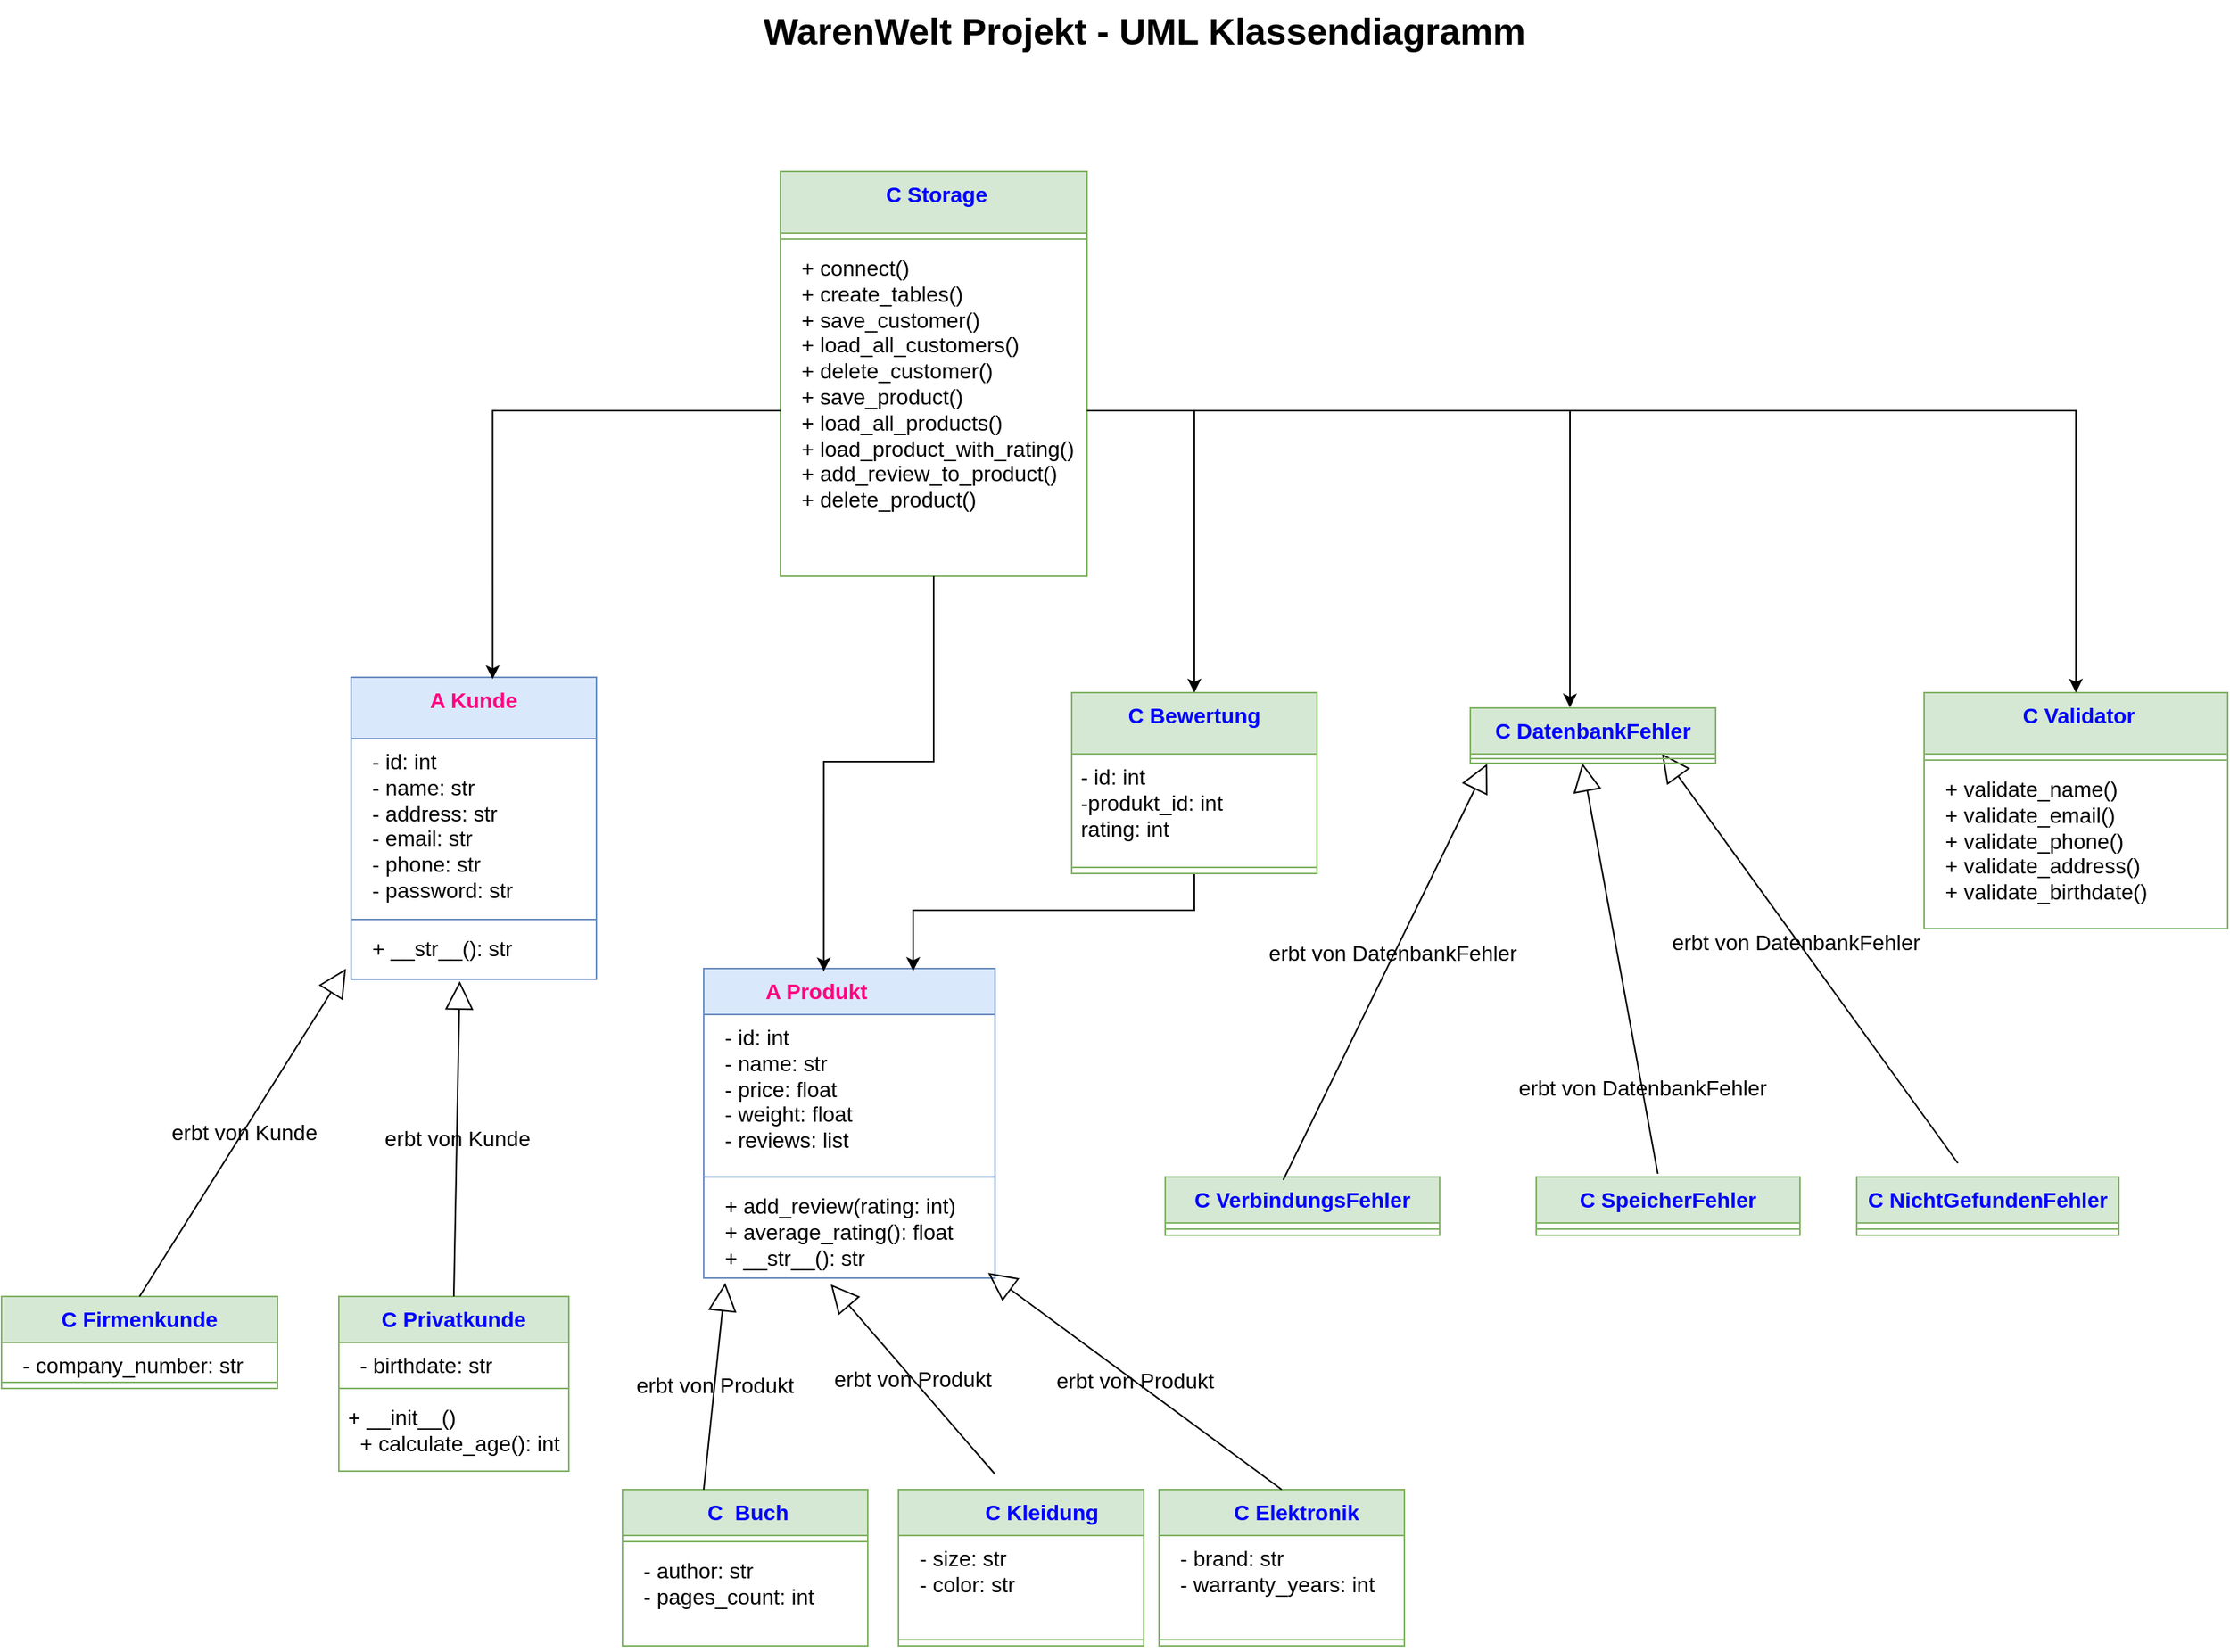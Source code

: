 <mxfile version="26.0.4">
  <diagram name="Seite-1" id="jaLtOh2rslkZxp4Z_eWY">
    <mxGraphModel dx="3267" dy="2576" grid="1" gridSize="11" guides="1" tooltips="1" connect="1" arrows="1" fold="1" page="1" pageScale="1" pageWidth="827" pageHeight="1169" math="0" shadow="0">
      <root>
        <mxCell id="0" />
        <mxCell id="1" parent="0" />
        <mxCell id="_clOjf9mLVIMs-kXcxby-6" value="&lt;font style=&quot;color: rgb(255, 0, 128);&quot;&gt;&lt;font style=&quot;&quot;&gt;A &lt;/font&gt;Kunde           &lt;/font&gt;" style="swimlane;fontStyle=1;align=center;verticalAlign=top;childLayout=stackLayout;horizontal=1;startSize=40;horizontalStack=0;resizeParent=1;resizeParentMax=0;resizeLast=0;collapsible=1;marginBottom=0;whiteSpace=wrap;html=1;fontSize=14;labelBackgroundColor=none;fillColor=#dae8fc;strokeColor=#6c8ebf;" parent="1" vertex="1">
          <mxGeometry x="140" y="90" width="160" height="197" as="geometry">
            <mxRectangle x="200" y="120" width="80" height="30" as="alternateBounds" />
          </mxGeometry>
        </mxCell>
        <mxCell id="_clOjf9mLVIMs-kXcxby-7" value="&lt;div&gt;&amp;nbsp; - id: int&lt;/div&gt;&lt;div&gt;&amp;nbsp; - name: str&lt;/div&gt;&lt;div&gt;&amp;nbsp; - address: str&lt;/div&gt;&lt;div&gt;&amp;nbsp; - email: str&lt;/div&gt;&lt;div&gt;&amp;nbsp; - phone: str&lt;/div&gt;&lt;div&gt;&amp;nbsp; - password: str&lt;/div&gt;" style="text;strokeColor=none;fillColor=none;align=left;verticalAlign=top;spacingLeft=4;spacingRight=4;overflow=hidden;rotatable=0;points=[[0,0.5],[1,0.5]];portConstraint=eastwest;whiteSpace=wrap;html=1;fontSize=14;labelBackgroundColor=none;" parent="_clOjf9mLVIMs-kXcxby-6" vertex="1">
          <mxGeometry y="40" width="160" height="114" as="geometry" />
        </mxCell>
        <mxCell id="_clOjf9mLVIMs-kXcxby-8" value="" style="line;strokeWidth=1;fillColor=none;align=left;verticalAlign=middle;spacingTop=-1;spacingLeft=3;spacingRight=3;rotatable=0;labelPosition=right;points=[];portConstraint=eastwest;strokeColor=inherit;fontSize=14;labelBackgroundColor=none;" parent="_clOjf9mLVIMs-kXcxby-6" vertex="1">
          <mxGeometry y="154" width="160" height="8" as="geometry" />
        </mxCell>
        <mxCell id="_clOjf9mLVIMs-kXcxby-9" value="&lt;div&gt;&lt;span style=&quot;background-color: transparent; color: light-dark(rgb(0, 0, 0), rgb(255, 255, 255));&quot;&gt;&amp;nbsp; + __str__(): str&amp;nbsp;&amp;nbsp;&lt;/span&gt;&lt;br&gt;&lt;/div&gt;" style="text;strokeColor=none;fillColor=none;align=left;verticalAlign=top;spacingLeft=4;spacingRight=4;overflow=hidden;rotatable=0;points=[[0,0.5],[1,0.5]];portConstraint=eastwest;whiteSpace=wrap;html=1;fontSize=14;labelBackgroundColor=none;" parent="_clOjf9mLVIMs-kXcxby-6" vertex="1">
          <mxGeometry y="162" width="160" height="35" as="geometry" />
        </mxCell>
        <mxCell id="_clOjf9mLVIMs-kXcxby-10" value="&lt;span class=&quot;hljs-keyword&quot;&gt;&lt;font style=&quot;color: rgb(0, 0, 255);&quot;&gt;&amp;nbsp;&lt;font style=&quot;&quot;&gt;C&lt;/font&gt; Validator&lt;/font&gt;&lt;/span&gt;" style="swimlane;fontStyle=1;align=center;verticalAlign=top;childLayout=stackLayout;horizontal=1;startSize=40;horizontalStack=0;resizeParent=1;resizeParentMax=0;resizeLast=0;collapsible=1;marginBottom=0;whiteSpace=wrap;html=1;fontSize=14;labelBackgroundColor=none;fillColor=#d5e8d4;strokeColor=#82b366;" parent="1" vertex="1">
          <mxGeometry x="1166" y="100" width="198" height="154" as="geometry" />
        </mxCell>
        <mxCell id="_clOjf9mLVIMs-kXcxby-12" value="" style="line;strokeWidth=1;fillColor=none;align=left;verticalAlign=middle;spacingTop=-1;spacingLeft=3;spacingRight=3;rotatable=0;labelPosition=right;points=[];portConstraint=eastwest;strokeColor=inherit;fontSize=14;labelBackgroundColor=none;" parent="_clOjf9mLVIMs-kXcxby-10" vertex="1">
          <mxGeometry y="40" width="198" height="8" as="geometry" />
        </mxCell>
        <mxCell id="_clOjf9mLVIMs-kXcxby-13" value="&lt;div&gt;&amp;nbsp; + validate_name()&lt;/div&gt;&lt;div&gt;&amp;nbsp; + validate_email()&lt;/div&gt;&lt;div&gt;&amp;nbsp; + validate_phone()&lt;/div&gt;&lt;div&gt;&amp;nbsp; + validate_address()&lt;/div&gt;&lt;div&gt;&amp;nbsp; + validate_birthdate()&lt;/div&gt;" style="text;strokeColor=none;fillColor=none;align=left;verticalAlign=top;spacingLeft=4;spacingRight=4;overflow=hidden;rotatable=0;points=[[0,0.5],[1,0.5]];portConstraint=eastwest;whiteSpace=wrap;html=1;fontSize=14;labelBackgroundColor=none;" parent="_clOjf9mLVIMs-kXcxby-10" vertex="1">
          <mxGeometry y="48" width="198" height="106" as="geometry" />
        </mxCell>
        <mxCell id="_clOjf9mLVIMs-kXcxby-14" value="&lt;font style=&quot;color: rgb(0, 0, 255);&quot;&gt;&lt;font style=&quot;&quot;&gt;C &lt;/font&gt;Privatkunde&lt;/font&gt;" style="swimlane;fontStyle=1;align=center;verticalAlign=top;childLayout=stackLayout;horizontal=1;startSize=30;horizontalStack=0;resizeParent=1;resizeParentMax=0;resizeLast=0;collapsible=1;marginBottom=0;whiteSpace=wrap;html=1;fontSize=14;labelBackgroundColor=none;fillColor=#d5e8d4;strokeColor=#82b366;" parent="1" vertex="1">
          <mxGeometry x="132" y="494" width="150" height="114" as="geometry" />
        </mxCell>
        <mxCell id="_clOjf9mLVIMs-kXcxby-15" value="&lt;div&gt;&amp;nbsp; - birthdate: str&lt;br&gt;&lt;/div&gt;" style="text;strokeColor=none;fillColor=none;align=left;verticalAlign=top;spacingLeft=4;spacingRight=4;overflow=hidden;rotatable=0;points=[[0,0.5],[1,0.5]];portConstraint=eastwest;whiteSpace=wrap;html=1;fontSize=14;labelBackgroundColor=none;" parent="_clOjf9mLVIMs-kXcxby-14" vertex="1">
          <mxGeometry y="30" width="150" height="26" as="geometry" />
        </mxCell>
        <mxCell id="_clOjf9mLVIMs-kXcxby-16" value="" style="line;strokeWidth=1;fillColor=none;align=left;verticalAlign=middle;spacingTop=-1;spacingLeft=3;spacingRight=3;rotatable=0;labelPosition=right;points=[];portConstraint=eastwest;strokeColor=inherit;fontSize=14;labelBackgroundColor=none;" parent="_clOjf9mLVIMs-kXcxby-14" vertex="1">
          <mxGeometry y="56" width="150" height="8" as="geometry" />
        </mxCell>
        <mxCell id="_clOjf9mLVIMs-kXcxby-17" value="&lt;div&gt;+ __init__()&lt;/div&gt;&lt;div&gt;&amp;nbsp; + calculate_age(): int&lt;br&gt;&lt;/div&gt;" style="text;strokeColor=none;fillColor=none;align=left;verticalAlign=top;spacingLeft=4;spacingRight=4;overflow=hidden;rotatable=0;points=[[0,0.5],[1,0.5]];portConstraint=eastwest;whiteSpace=wrap;html=1;fontSize=14;labelBackgroundColor=none;" parent="_clOjf9mLVIMs-kXcxby-14" vertex="1">
          <mxGeometry y="64" width="150" height="50" as="geometry" />
        </mxCell>
        <mxCell id="_clOjf9mLVIMs-kXcxby-27" value="&lt;div&gt;&lt;div&gt;erbt von Kunde&lt;/div&gt;&lt;/div&gt;" style="endArrow=block;endSize=16;endFill=0;html=1;rounded=0;align=center;verticalAlign=middle;fontFamily=Helvetica;fontSize=14;fontColor=default;labelBackgroundColor=none;entryX=0.443;entryY=1.037;entryDx=0;entryDy=0;entryPerimeter=0;exitX=0.5;exitY=0;exitDx=0;exitDy=0;" parent="1" edge="1" target="_clOjf9mLVIMs-kXcxby-9" source="_clOjf9mLVIMs-kXcxby-14">
          <mxGeometry x="-0.001" width="160" relative="1" as="geometry">
            <mxPoint x="922.92" y="430" as="sourcePoint" />
            <mxPoint x="820.0" y="587.1" as="targetPoint" />
            <mxPoint as="offset" />
          </mxGeometry>
        </mxCell>
        <mxCell id="_clOjf9mLVIMs-kXcxby-29" value="&lt;div&gt;&lt;font style=&quot;color: rgb(0, 0, 255);&quot;&gt;&lt;font style=&quot;&quot;&gt;C &lt;/font&gt;Firmenkunde&lt;/font&gt;&lt;br&gt;&lt;/div&gt;" style="swimlane;fontStyle=1;align=center;verticalAlign=top;childLayout=stackLayout;horizontal=1;startSize=30;horizontalStack=0;resizeParent=1;resizeParentMax=0;resizeLast=0;collapsible=1;marginBottom=0;whiteSpace=wrap;html=1;fontFamily=Helvetica;fontSize=14;labelBackgroundColor=none;fillColor=#d5e8d4;strokeColor=#82b366;" parent="1" vertex="1">
          <mxGeometry x="-88" y="494" width="180" height="60" as="geometry" />
        </mxCell>
        <mxCell id="_clOjf9mLVIMs-kXcxby-30" value="&lt;div&gt;&amp;nbsp; - company_number: str&lt;br&gt;&lt;/div&gt;" style="text;strokeColor=none;fillColor=none;align=left;verticalAlign=top;spacingLeft=4;spacingRight=4;overflow=hidden;rotatable=0;points=[[0,0.5],[1,0.5]];portConstraint=eastwest;whiteSpace=wrap;html=1;fontFamily=Helvetica;fontSize=14;fontColor=default;labelBackgroundColor=none;" parent="_clOjf9mLVIMs-kXcxby-29" vertex="1">
          <mxGeometry y="30" width="180" height="22" as="geometry" />
        </mxCell>
        <mxCell id="_clOjf9mLVIMs-kXcxby-31" value="" style="line;strokeWidth=1;fillColor=none;align=left;verticalAlign=middle;spacingTop=-1;spacingLeft=3;spacingRight=3;rotatable=0;labelPosition=right;points=[];portConstraint=eastwest;strokeColor=inherit;fontFamily=Helvetica;fontSize=14;fontColor=default;labelBackgroundColor=none;" parent="_clOjf9mLVIMs-kXcxby-29" vertex="1">
          <mxGeometry y="52" width="180" height="8" as="geometry" />
        </mxCell>
        <mxCell id="_clOjf9mLVIMs-kXcxby-33" value="&lt;div&gt;erbt von Kunde&lt;/div&gt;" style="endArrow=block;endSize=16;endFill=0;html=1;rounded=0;align=center;verticalAlign=middle;fontFamily=Helvetica;fontSize=14;fontColor=default;labelBackgroundColor=none;exitX=0.5;exitY=0;exitDx=0;exitDy=0;entryX=-0.021;entryY=0.802;entryDx=0;entryDy=0;entryPerimeter=0;" parent="1" source="_clOjf9mLVIMs-kXcxby-29" target="_clOjf9mLVIMs-kXcxby-9" edge="1">
          <mxGeometry x="0.005" width="160" relative="1" as="geometry">
            <mxPoint x="180" y="230" as="sourcePoint" />
            <mxPoint x="340" y="230" as="targetPoint" />
            <mxPoint as="offset" />
          </mxGeometry>
        </mxCell>
        <mxCell id="6a3v4NWOryUX1H5BJ2pP-5" value="&lt;font style=&quot;color: rgb(255, 0, 128);&quot;&gt;&lt;font&gt;A &lt;/font&gt;Produkt&amp;nbsp; &amp;nbsp; &amp;nbsp; &amp;nbsp; &amp;nbsp; &amp;nbsp;&lt;/font&gt;" style="swimlane;fontStyle=1;align=center;verticalAlign=top;childLayout=stackLayout;horizontal=1;startSize=30;horizontalStack=0;resizeParent=1;resizeParentMax=0;resizeLast=0;collapsible=1;marginBottom=0;whiteSpace=wrap;html=1;fontSize=14;labelBackgroundColor=none;fillColor=#dae8fc;strokeColor=#6c8ebf;" parent="1" vertex="1">
          <mxGeometry x="370" y="280" width="190" height="202" as="geometry" />
        </mxCell>
        <mxCell id="6a3v4NWOryUX1H5BJ2pP-6" value="&lt;div&gt;&amp;nbsp; - id: int&lt;/div&gt;&lt;div&gt;&amp;nbsp; - name: str&lt;/div&gt;&lt;div&gt;&amp;nbsp; - price: float&lt;/div&gt;&lt;div&gt;&amp;nbsp; - weight: float&lt;/div&gt;&lt;div&gt;&amp;nbsp; - reviews: list&lt;/div&gt;" style="text;strokeColor=none;fillColor=none;align=left;verticalAlign=top;spacingLeft=4;spacingRight=4;overflow=hidden;rotatable=0;points=[[0,0.5],[1,0.5]];portConstraint=eastwest;whiteSpace=wrap;html=1;fontSize=14;labelBackgroundColor=none;" parent="6a3v4NWOryUX1H5BJ2pP-5" vertex="1">
          <mxGeometry y="30" width="190" height="102" as="geometry" />
        </mxCell>
        <mxCell id="6a3v4NWOryUX1H5BJ2pP-7" value="" style="line;strokeWidth=1;fillColor=none;align=left;verticalAlign=middle;spacingTop=-1;spacingLeft=3;spacingRight=3;rotatable=0;labelPosition=right;points=[];portConstraint=eastwest;strokeColor=inherit;fontSize=14;labelBackgroundColor=none;" parent="6a3v4NWOryUX1H5BJ2pP-5" vertex="1">
          <mxGeometry y="132" width="190" height="8" as="geometry" />
        </mxCell>
        <mxCell id="6a3v4NWOryUX1H5BJ2pP-8" value="&lt;div&gt;&lt;div&gt;&amp;nbsp; + add_review(rating: int)&lt;/div&gt;&lt;div&gt;&amp;nbsp; + average_rating(): float&lt;/div&gt;&lt;div&gt;&amp;nbsp; + __str__(): str&lt;/div&gt;&lt;/div&gt;" style="text;strokeColor=none;fillColor=none;align=left;verticalAlign=top;spacingLeft=4;spacingRight=4;overflow=hidden;rotatable=0;points=[[0,0.5],[1,0.5]];portConstraint=eastwest;whiteSpace=wrap;html=1;fontSize=14;labelBackgroundColor=none;" parent="6a3v4NWOryUX1H5BJ2pP-5" vertex="1">
          <mxGeometry y="140" width="190" height="62" as="geometry" />
        </mxCell>
        <mxCell id="6a3v4NWOryUX1H5BJ2pP-9" value="&lt;font style=&quot;color: rgb(0, 0, 255);&quot;&gt;&amp;nbsp; &amp;nbsp; &amp;nbsp; &amp;nbsp; &amp;nbsp; &amp;nbsp; &lt;font&gt;C &lt;/font&gt;Elektronik&amp;nbsp; &amp;nbsp; &amp;nbsp; &amp;nbsp; &amp;nbsp; &amp;nbsp; &amp;nbsp; &amp;nbsp;&amp;nbsp;&lt;/font&gt;" style="swimlane;fontStyle=1;align=center;verticalAlign=top;childLayout=stackLayout;horizontal=1;startSize=30;horizontalStack=0;resizeParent=1;resizeParentMax=0;resizeLast=0;collapsible=1;marginBottom=0;whiteSpace=wrap;html=1;fontSize=14;labelBackgroundColor=none;fillColor=#d5e8d4;strokeColor=#82b366;" parent="1" vertex="1">
          <mxGeometry x="667" y="620" width="160" height="102" as="geometry" />
        </mxCell>
        <mxCell id="6a3v4NWOryUX1H5BJ2pP-10" value="&lt;div&gt;&lt;div&gt;&amp;nbsp; - brand: str&lt;/div&gt;&lt;div&gt;&amp;nbsp; - warranty_years: int&lt;/div&gt;&lt;/div&gt;" style="text;strokeColor=none;fillColor=none;align=left;verticalAlign=top;spacingLeft=4;spacingRight=4;overflow=hidden;rotatable=0;points=[[0,0.5],[1,0.5]];portConstraint=eastwest;whiteSpace=wrap;html=1;fontSize=14;labelBackgroundColor=none;" parent="6a3v4NWOryUX1H5BJ2pP-9" vertex="1">
          <mxGeometry y="30" width="160" height="64" as="geometry" />
        </mxCell>
        <mxCell id="6a3v4NWOryUX1H5BJ2pP-11" value="" style="line;strokeWidth=1;fillColor=none;align=left;verticalAlign=middle;spacingTop=-1;spacingLeft=3;spacingRight=3;rotatable=0;labelPosition=right;points=[];portConstraint=eastwest;strokeColor=inherit;fontSize=14;labelBackgroundColor=none;" parent="6a3v4NWOryUX1H5BJ2pP-9" vertex="1">
          <mxGeometry y="94" width="160" height="8" as="geometry" />
        </mxCell>
        <mxCell id="6a3v4NWOryUX1H5BJ2pP-13" value="&lt;font style=&quot;color: rgb(0, 0, 255);&quot;&gt;&amp;nbsp; &amp;nbsp; &amp;nbsp; &amp;nbsp; &amp;nbsp; &amp;nbsp; &amp;nbsp; &lt;font&gt;C &lt;/font&gt;Kleidung&amp;nbsp; &amp;nbsp; &amp;nbsp; &amp;nbsp; &amp;nbsp; &amp;nbsp; &amp;nbsp; &amp;nbsp; &amp;nbsp;&amp;nbsp;&lt;/font&gt;" style="swimlane;fontStyle=1;align=center;verticalAlign=top;childLayout=stackLayout;horizontal=1;startSize=30;horizontalStack=0;resizeParent=1;resizeParentMax=0;resizeLast=0;collapsible=1;marginBottom=0;whiteSpace=wrap;html=1;fontSize=14;labelBackgroundColor=none;fillColor=#d5e8d4;strokeColor=#82b366;" parent="1" vertex="1">
          <mxGeometry x="497" y="620" width="160" height="102" as="geometry" />
        </mxCell>
        <mxCell id="6a3v4NWOryUX1H5BJ2pP-14" value="&lt;div&gt;&lt;div&gt;&amp;nbsp; - size: str&lt;/div&gt;&lt;div&gt;&amp;nbsp; - color: str&lt;/div&gt;&lt;/div&gt;" style="text;strokeColor=none;fillColor=none;align=left;verticalAlign=top;spacingLeft=4;spacingRight=4;overflow=hidden;rotatable=0;points=[[0,0.5],[1,0.5]];portConstraint=eastwest;whiteSpace=wrap;html=1;fontSize=14;labelBackgroundColor=none;" parent="6a3v4NWOryUX1H5BJ2pP-13" vertex="1">
          <mxGeometry y="30" width="160" height="64" as="geometry" />
        </mxCell>
        <mxCell id="6a3v4NWOryUX1H5BJ2pP-15" value="" style="line;strokeWidth=1;fillColor=none;align=left;verticalAlign=middle;spacingTop=-1;spacingLeft=3;spacingRight=3;rotatable=0;labelPosition=right;points=[];portConstraint=eastwest;strokeColor=inherit;fontSize=14;labelBackgroundColor=none;" parent="6a3v4NWOryUX1H5BJ2pP-13" vertex="1">
          <mxGeometry y="94" width="160" height="8" as="geometry" />
        </mxCell>
        <mxCell id="6a3v4NWOryUX1H5BJ2pP-17" value="&lt;font style=&quot;color: rgb(0, 0, 255);&quot;&gt;&amp;nbsp; &amp;nbsp; &amp;nbsp; &amp;nbsp; &amp;nbsp; &amp;nbsp; &amp;nbsp; &lt;font&gt;C&amp;nbsp; &lt;/font&gt;Buch&amp;nbsp; &amp;nbsp; &amp;nbsp; &amp;nbsp; &amp;nbsp; &amp;nbsp; &amp;nbsp; &amp;nbsp; &amp;nbsp; &amp;nbsp; &amp;nbsp;&amp;nbsp;&lt;/font&gt;" style="swimlane;fontStyle=1;align=center;verticalAlign=top;childLayout=stackLayout;horizontal=1;startSize=30;horizontalStack=0;resizeParent=1;resizeParentMax=0;resizeLast=0;collapsible=1;marginBottom=0;whiteSpace=wrap;html=1;fontSize=14;labelBackgroundColor=none;fillColor=#d5e8d4;strokeColor=#82b366;" parent="1" vertex="1">
          <mxGeometry x="317" y="620" width="160" height="102" as="geometry" />
        </mxCell>
        <mxCell id="6a3v4NWOryUX1H5BJ2pP-19" value="" style="line;strokeWidth=1;fillColor=none;align=left;verticalAlign=middle;spacingTop=-1;spacingLeft=3;spacingRight=3;rotatable=0;labelPosition=right;points=[];portConstraint=eastwest;strokeColor=inherit;fontSize=14;labelBackgroundColor=none;" parent="6a3v4NWOryUX1H5BJ2pP-17" vertex="1">
          <mxGeometry y="30" width="160" height="8" as="geometry" />
        </mxCell>
        <mxCell id="6a3v4NWOryUX1H5BJ2pP-18" value="&lt;div&gt;&lt;div&gt;&amp;nbsp; - author: str&lt;/div&gt;&lt;div&gt;&amp;nbsp; - pages_count: int&lt;/div&gt;&lt;/div&gt;" style="text;strokeColor=none;fillColor=none;align=left;verticalAlign=top;spacingLeft=4;spacingRight=4;overflow=hidden;rotatable=0;points=[[0,0.5],[1,0.5]];portConstraint=eastwest;whiteSpace=wrap;html=1;fontSize=14;labelBackgroundColor=none;" parent="6a3v4NWOryUX1H5BJ2pP-17" vertex="1">
          <mxGeometry y="38" width="160" height="64" as="geometry" />
        </mxCell>
        <mxCell id="6a3v4NWOryUX1H5BJ2pP-22" value="&lt;div&gt;erbt von Produkt&lt;/div&gt;" style="endArrow=block;endSize=16;endFill=0;html=1;rounded=0;align=center;verticalAlign=middle;fontFamily=Helvetica;fontSize=14;fontColor=default;labelBackgroundColor=none;entryX=0.976;entryY=0.945;entryDx=0;entryDy=0;entryPerimeter=0;exitX=0.5;exitY=0;exitDx=0;exitDy=0;" parent="1" target="6a3v4NWOryUX1H5BJ2pP-8" edge="1" source="6a3v4NWOryUX1H5BJ2pP-9">
          <mxGeometry x="0.005" width="160" relative="1" as="geometry">
            <mxPoint x="730" y="600" as="sourcePoint" />
            <mxPoint x="625.82" y="490" as="targetPoint" />
            <mxPoint as="offset" />
          </mxGeometry>
        </mxCell>
        <mxCell id="6a3v4NWOryUX1H5BJ2pP-23" value="&lt;div&gt;erbt von Produkt&lt;/div&gt;" style="endArrow=block;endSize=16;endFill=0;html=1;rounded=0;align=center;verticalAlign=middle;fontFamily=Helvetica;fontSize=14;fontColor=default;labelBackgroundColor=none;entryX=0.436;entryY=1.066;entryDx=0;entryDy=0;entryPerimeter=0;" parent="1" target="6a3v4NWOryUX1H5BJ2pP-8" edge="1">
          <mxGeometry x="0.005" width="160" relative="1" as="geometry">
            <mxPoint x="560" y="610" as="sourcePoint" />
            <mxPoint x="520" y="490.0" as="targetPoint" />
            <mxPoint as="offset" />
          </mxGeometry>
        </mxCell>
        <mxCell id="rJgk5nFSb8xyKTiPC_Zn-8" value="" style="endArrow=block;endSize=16;endFill=0;html=1;rounded=0;entryX=0.781;entryY=-0.039;entryDx=0;entryDy=0;entryPerimeter=0;fontSize=14;labelBackgroundColor=none;" parent="1" target="gWbtYYOCCa37OpY_L-de-12" edge="1">
          <mxGeometry x="-0.002" width="160" relative="1" as="geometry">
            <mxPoint x="1188" y="407" as="sourcePoint" />
            <mxPoint x="1000.0" y="201.996" as="targetPoint" />
            <mxPoint as="offset" />
          </mxGeometry>
        </mxCell>
        <mxCell id="gWbtYYOCCa37OpY_L-de-31" value="erbt von DatenbankFehler" style="edgeLabel;html=1;align=center;verticalAlign=middle;resizable=0;points=[];fontSize=14;labelBackgroundColor=none;" vertex="1" connectable="0" parent="rJgk5nFSb8xyKTiPC_Zn-8">
          <mxGeometry x="0.088" y="2" relative="1" as="geometry">
            <mxPoint as="offset" />
          </mxGeometry>
        </mxCell>
        <mxCell id="gWbtYYOCCa37OpY_L-de-1" value="&lt;font style=&quot;color: rgb(0, 0, 255);&quot;&gt;&amp;nbsp;&lt;font&gt;C &lt;/font&gt;Storage&lt;/font&gt;" style="swimlane;fontStyle=1;align=center;verticalAlign=top;childLayout=stackLayout;horizontal=1;startSize=40;horizontalStack=0;resizeParent=1;resizeParentMax=0;resizeLast=0;collapsible=1;marginBottom=0;whiteSpace=wrap;html=1;fontSize=14;labelBackgroundColor=none;fillColor=#d5e8d4;strokeColor=#82b366;" vertex="1" parent="1">
          <mxGeometry x="420" y="-240" width="200" height="264" as="geometry" />
        </mxCell>
        <mxCell id="gWbtYYOCCa37OpY_L-de-3" value="" style="line;strokeWidth=1;fillColor=none;align=left;verticalAlign=middle;spacingTop=-1;spacingLeft=3;spacingRight=3;rotatable=0;labelPosition=right;points=[];portConstraint=eastwest;strokeColor=inherit;fontSize=14;labelBackgroundColor=none;" vertex="1" parent="gWbtYYOCCa37OpY_L-de-1">
          <mxGeometry y="40" width="200" height="8" as="geometry" />
        </mxCell>
        <mxCell id="gWbtYYOCCa37OpY_L-de-4" value="&lt;div&gt;&amp;nbsp; + connect()&lt;/div&gt;&lt;div&gt;&amp;nbsp; + create_tables()&lt;/div&gt;&lt;div&gt;&amp;nbsp; + save_customer()&lt;/div&gt;&lt;div&gt;&amp;nbsp; + load_all_customers()&lt;/div&gt;&lt;div&gt;&amp;nbsp; + delete_customer()&lt;/div&gt;&lt;div&gt;&amp;nbsp; + save_product()&lt;/div&gt;&lt;div&gt;&amp;nbsp; + load_all_products()&lt;/div&gt;&lt;div&gt;&amp;nbsp; + load_product_with_rating()&lt;/div&gt;&lt;div&gt;&amp;nbsp; + add_review_to_product()&lt;/div&gt;&lt;div&gt;&amp;nbsp; + delete_product()&lt;/div&gt;" style="text;strokeColor=none;fillColor=none;align=left;verticalAlign=top;spacingLeft=4;spacingRight=4;overflow=hidden;rotatable=0;points=[[0,0.5],[1,0.5]];portConstraint=eastwest;whiteSpace=wrap;html=1;fontSize=14;labelBackgroundColor=none;" vertex="1" parent="gWbtYYOCCa37OpY_L-de-1">
          <mxGeometry y="48" width="200" height="216" as="geometry" />
        </mxCell>
        <mxCell id="gWbtYYOCCa37OpY_L-de-10" value="&lt;font style=&quot;color: rgb(0, 0, 255);&quot;&gt;&lt;font&gt;C &lt;/font&gt;DatenbankFehler&lt;/font&gt;" style="swimlane;fontStyle=1;align=center;verticalAlign=top;childLayout=stackLayout;horizontal=1;startSize=30;horizontalStack=0;resizeParent=1;resizeParentMax=0;resizeLast=0;collapsible=1;marginBottom=0;whiteSpace=wrap;html=1;fontSize=14;labelBackgroundColor=none;fillColor=#d5e8d4;strokeColor=#82b366;" vertex="1" parent="1">
          <mxGeometry x="870" y="110" width="160" height="36" as="geometry" />
        </mxCell>
        <mxCell id="gWbtYYOCCa37OpY_L-de-12" value="" style="line;strokeWidth=1;fillColor=none;align=left;verticalAlign=middle;spacingTop=-1;spacingLeft=3;spacingRight=3;rotatable=0;labelPosition=right;points=[];portConstraint=eastwest;strokeColor=inherit;fontSize=14;labelBackgroundColor=none;" vertex="1" parent="gWbtYYOCCa37OpY_L-de-10">
          <mxGeometry y="30" width="160" height="6" as="geometry" />
        </mxCell>
        <mxCell id="gWbtYYOCCa37OpY_L-de-14" style="edgeStyle=orthogonalEdgeStyle;rounded=0;orthogonalLoop=1;jettySize=auto;html=1;entryX=0.577;entryY=0.006;entryDx=0;entryDy=0;entryPerimeter=0;fontSize=14;labelBackgroundColor=none;" edge="1" parent="1" source="gWbtYYOCCa37OpY_L-de-4" target="_clOjf9mLVIMs-kXcxby-6">
          <mxGeometry relative="1" as="geometry" />
        </mxCell>
        <mxCell id="gWbtYYOCCa37OpY_L-de-45" style="edgeStyle=orthogonalEdgeStyle;rounded=0;orthogonalLoop=1;jettySize=auto;html=1;entryX=0.719;entryY=0.008;entryDx=0;entryDy=0;entryPerimeter=0;" edge="1" parent="1" source="gWbtYYOCCa37OpY_L-de-15" target="6a3v4NWOryUX1H5BJ2pP-5">
          <mxGeometry relative="1" as="geometry">
            <mxPoint x="506" y="275" as="targetPoint" />
            <Array as="points">
              <mxPoint x="690" y="242" />
              <mxPoint x="507" y="242" />
            </Array>
          </mxGeometry>
        </mxCell>
        <mxCell id="gWbtYYOCCa37OpY_L-de-15" value="&lt;font style=&quot;color: rgb(0, 0, 255);&quot;&gt;&lt;font&gt;C &lt;/font&gt;Bewertung&lt;/font&gt;" style="swimlane;fontStyle=1;align=center;verticalAlign=top;childLayout=stackLayout;horizontal=1;startSize=40;horizontalStack=0;resizeParent=1;resizeParentMax=0;resizeLast=0;collapsible=1;marginBottom=0;whiteSpace=wrap;html=1;fontSize=14;labelBackgroundColor=none;fillColor=#d5e8d4;strokeColor=#82b366;" vertex="1" parent="1">
          <mxGeometry x="610" y="100" width="160" height="118" as="geometry" />
        </mxCell>
        <mxCell id="gWbtYYOCCa37OpY_L-de-16" value="- id: int&lt;div&gt;-produkt_id: int&lt;/div&gt;&lt;div&gt;rating: int&lt;/div&gt;&lt;div&gt;&lt;br&gt;&lt;/div&gt;" style="text;strokeColor=none;fillColor=none;align=left;verticalAlign=top;spacingLeft=4;spacingRight=4;overflow=hidden;rotatable=0;points=[[0,0.5],[1,0.5]];portConstraint=eastwest;whiteSpace=wrap;html=1;fontSize=14;labelBackgroundColor=none;" vertex="1" parent="gWbtYYOCCa37OpY_L-de-15">
          <mxGeometry y="40" width="160" height="70" as="geometry" />
        </mxCell>
        <mxCell id="gWbtYYOCCa37OpY_L-de-17" value="" style="line;strokeWidth=1;fillColor=none;align=left;verticalAlign=middle;spacingTop=-1;spacingLeft=3;spacingRight=3;rotatable=0;labelPosition=right;points=[];portConstraint=eastwest;strokeColor=inherit;fontSize=14;labelBackgroundColor=none;" vertex="1" parent="gWbtYYOCCa37OpY_L-de-15">
          <mxGeometry y="110" width="160" height="8" as="geometry" />
        </mxCell>
        <mxCell id="gWbtYYOCCa37OpY_L-de-22" value="&lt;font style=&quot;color: rgb(0, 0, 255);&quot;&gt;&lt;font&gt;C&lt;/font&gt; VerbindungsFehler&lt;/font&gt;" style="swimlane;fontStyle=1;align=center;verticalAlign=top;childLayout=stackLayout;horizontal=1;startSize=30;horizontalStack=0;resizeParent=1;resizeParentMax=0;resizeLast=0;collapsible=1;marginBottom=0;whiteSpace=wrap;html=1;fontSize=14;labelBackgroundColor=none;fillColor=#d5e8d4;strokeColor=#82b366;" vertex="1" parent="1">
          <mxGeometry x="671" y="416" width="179" height="38" as="geometry" />
        </mxCell>
        <mxCell id="gWbtYYOCCa37OpY_L-de-24" value="" style="line;strokeWidth=1;fillColor=none;align=left;verticalAlign=middle;spacingTop=-1;spacingLeft=3;spacingRight=3;rotatable=0;labelPosition=right;points=[];portConstraint=eastwest;strokeColor=inherit;fontSize=14;labelBackgroundColor=none;" vertex="1" parent="gWbtYYOCCa37OpY_L-de-22">
          <mxGeometry y="30" width="179" height="8" as="geometry" />
        </mxCell>
        <mxCell id="gWbtYYOCCa37OpY_L-de-26" value="&lt;font style=&quot;color: rgb(0, 0, 255);&quot;&gt;&lt;font&gt;C&lt;/font&gt;&amp;nbsp;SpeicherFehler&lt;/font&gt;" style="swimlane;fontStyle=1;align=center;verticalAlign=top;childLayout=stackLayout;horizontal=1;startSize=30;horizontalStack=0;resizeParent=1;resizeParentMax=0;resizeLast=0;collapsible=1;marginBottom=0;whiteSpace=wrap;html=1;fontSize=14;labelBackgroundColor=none;fillColor=#d5e8d4;strokeColor=#82b366;" vertex="1" parent="1">
          <mxGeometry x="913" y="416" width="172" height="38" as="geometry" />
        </mxCell>
        <mxCell id="gWbtYYOCCa37OpY_L-de-27" value="" style="line;strokeWidth=1;fillColor=none;align=left;verticalAlign=middle;spacingTop=-1;spacingLeft=3;spacingRight=3;rotatable=0;labelPosition=right;points=[];portConstraint=eastwest;strokeColor=inherit;fontSize=14;labelBackgroundColor=none;" vertex="1" parent="gWbtYYOCCa37OpY_L-de-26">
          <mxGeometry y="30" width="172" height="8" as="geometry" />
        </mxCell>
        <mxCell id="gWbtYYOCCa37OpY_L-de-28" value="&lt;font style=&quot;color: rgb(0, 0, 255);&quot;&gt;&lt;font&gt;C&lt;/font&gt;&amp;nbsp;NichtGefundenFehler&lt;/font&gt;" style="swimlane;fontStyle=1;align=center;verticalAlign=top;childLayout=stackLayout;horizontal=1;startSize=30;horizontalStack=0;resizeParent=1;resizeParentMax=0;resizeLast=0;collapsible=1;marginBottom=0;whiteSpace=wrap;html=1;fontSize=14;labelBackgroundColor=none;fillColor=#d5e8d4;strokeColor=#82b366;" vertex="1" parent="1">
          <mxGeometry x="1122" y="416" width="171" height="38" as="geometry" />
        </mxCell>
        <mxCell id="gWbtYYOCCa37OpY_L-de-29" value="" style="line;strokeWidth=1;fillColor=none;align=left;verticalAlign=middle;spacingTop=-1;spacingLeft=3;spacingRight=3;rotatable=0;labelPosition=right;points=[];portConstraint=eastwest;strokeColor=inherit;fontSize=14;labelBackgroundColor=none;" vertex="1" parent="gWbtYYOCCa37OpY_L-de-28">
          <mxGeometry y="30" width="171" height="8" as="geometry" />
        </mxCell>
        <mxCell id="6a3v4NWOryUX1H5BJ2pP-21" value="&lt;div&gt;erbt von Produkt&lt;/div&gt;" style="endArrow=block;endSize=16;endFill=0;html=1;rounded=0;align=center;verticalAlign=middle;fontFamily=Helvetica;fontSize=14;fontColor=default;labelBackgroundColor=none;entryX=0.074;entryY=1.051;entryDx=0;entryDy=0;entryPerimeter=0;exitX=0.5;exitY=0;exitDx=0;exitDy=0;" parent="1" target="6a3v4NWOryUX1H5BJ2pP-8" edge="1">
          <mxGeometry x="0.005" width="160" relative="1" as="geometry">
            <mxPoint x="370" y="620" as="sourcePoint" />
            <mxPoint x="430" y="500.0" as="targetPoint" />
            <mxPoint as="offset" />
          </mxGeometry>
        </mxCell>
        <mxCell id="gWbtYYOCCa37OpY_L-de-32" value="" style="endArrow=block;endSize=16;endFill=0;html=1;rounded=0;entryX=0.069;entryY=1.059;entryDx=0;entryDy=0;entryPerimeter=0;fontSize=14;labelBackgroundColor=none;exitX=0.43;exitY=0.053;exitDx=0;exitDy=0;exitPerimeter=0;" edge="1" parent="1" source="gWbtYYOCCa37OpY_L-de-22" target="gWbtYYOCCa37OpY_L-de-12">
          <mxGeometry x="-0.002" width="160" relative="1" as="geometry">
            <mxPoint x="770" y="407" as="sourcePoint" />
            <mxPoint x="730" y="156.02" as="targetPoint" />
            <mxPoint as="offset" />
          </mxGeometry>
        </mxCell>
        <mxCell id="gWbtYYOCCa37OpY_L-de-33" value="erbt von DatenbankFehler" style="edgeLabel;html=1;align=center;verticalAlign=middle;resizable=0;points=[];fontSize=14;labelBackgroundColor=none;" vertex="1" connectable="0" parent="gWbtYYOCCa37OpY_L-de-32">
          <mxGeometry x="0.088" y="2" relative="1" as="geometry">
            <mxPoint as="offset" />
          </mxGeometry>
        </mxCell>
        <mxCell id="gWbtYYOCCa37OpY_L-de-34" value="" style="endArrow=block;endSize=16;endFill=0;html=1;rounded=0;entryX=0.813;entryY=1.667;entryDx=0;entryDy=0;entryPerimeter=0;fontSize=14;labelBackgroundColor=none;exitX=0.461;exitY=-0.055;exitDx=0;exitDy=0;exitPerimeter=0;" edge="1" parent="1" source="gWbtYYOCCa37OpY_L-de-26">
          <mxGeometry x="-0.002" width="160" relative="1" as="geometry">
            <mxPoint x="957" y="407" as="sourcePoint" />
            <mxPoint x="943.04" y="146" as="targetPoint" />
            <mxPoint as="offset" />
            <Array as="points" />
          </mxGeometry>
        </mxCell>
        <mxCell id="gWbtYYOCCa37OpY_L-de-37" value="erbt von DatenbankFehler" style="edgeLabel;html=1;align=center;verticalAlign=middle;resizable=0;points=[];fontSize=14;labelBackgroundColor=none;" vertex="1" connectable="0" parent="gWbtYYOCCa37OpY_L-de-34">
          <mxGeometry x="-0.58" relative="1" as="geometry">
            <mxPoint as="offset" />
          </mxGeometry>
        </mxCell>
        <mxCell id="gWbtYYOCCa37OpY_L-de-41" style="edgeStyle=orthogonalEdgeStyle;rounded=0;orthogonalLoop=1;jettySize=auto;html=1;entryX=0.5;entryY=0;entryDx=0;entryDy=0;fontSize=14;labelBackgroundColor=none;" edge="1" parent="1" source="gWbtYYOCCa37OpY_L-de-4" target="gWbtYYOCCa37OpY_L-de-15">
          <mxGeometry relative="1" as="geometry" />
        </mxCell>
        <mxCell id="gWbtYYOCCa37OpY_L-de-40" style="edgeStyle=orthogonalEdgeStyle;rounded=0;orthogonalLoop=1;jettySize=auto;html=1;entryX=0.406;entryY=-0.009;entryDx=0;entryDy=0;entryPerimeter=0;fontSize=14;labelBackgroundColor=none;" edge="1" parent="1" source="gWbtYYOCCa37OpY_L-de-4" target="gWbtYYOCCa37OpY_L-de-10">
          <mxGeometry relative="1" as="geometry">
            <mxPoint x="940" y="100" as="targetPoint" />
          </mxGeometry>
        </mxCell>
        <mxCell id="gWbtYYOCCa37OpY_L-de-39" style="edgeStyle=orthogonalEdgeStyle;rounded=0;orthogonalLoop=1;jettySize=auto;html=1;entryX=0.5;entryY=0;entryDx=0;entryDy=0;fontSize=14;labelBackgroundColor=none;" edge="1" parent="1" source="gWbtYYOCCa37OpY_L-de-4" target="_clOjf9mLVIMs-kXcxby-10">
          <mxGeometry relative="1" as="geometry">
            <mxPoint x="1180" y="90" as="targetPoint" />
          </mxGeometry>
        </mxCell>
        <mxCell id="gWbtYYOCCa37OpY_L-de-42" style="edgeStyle=orthogonalEdgeStyle;rounded=0;orthogonalLoop=1;jettySize=auto;html=1;entryX=0.412;entryY=0.009;entryDx=0;entryDy=0;entryPerimeter=0;fontSize=14;labelBackgroundColor=none;" edge="1" parent="1" source="gWbtYYOCCa37OpY_L-de-4" target="6a3v4NWOryUX1H5BJ2pP-5">
          <mxGeometry relative="1" as="geometry">
            <Array as="points">
              <mxPoint x="520" y="145" />
              <mxPoint x="448" y="145" />
            </Array>
          </mxGeometry>
        </mxCell>
        <mxCell id="gWbtYYOCCa37OpY_L-de-46" value="&lt;h1 style=&quot;margin-top: 0px;&quot;&gt;WarenWelt Projekt - UML Klassendiagramm&lt;/h1&gt;&lt;p&gt;&lt;br&gt;&lt;/p&gt;" style="text;html=1;whiteSpace=wrap;overflow=hidden;rounded=0;" vertex="1" parent="1">
          <mxGeometry x="407" y="-352" width="583" height="44" as="geometry" />
        </mxCell>
      </root>
    </mxGraphModel>
  </diagram>
</mxfile>
